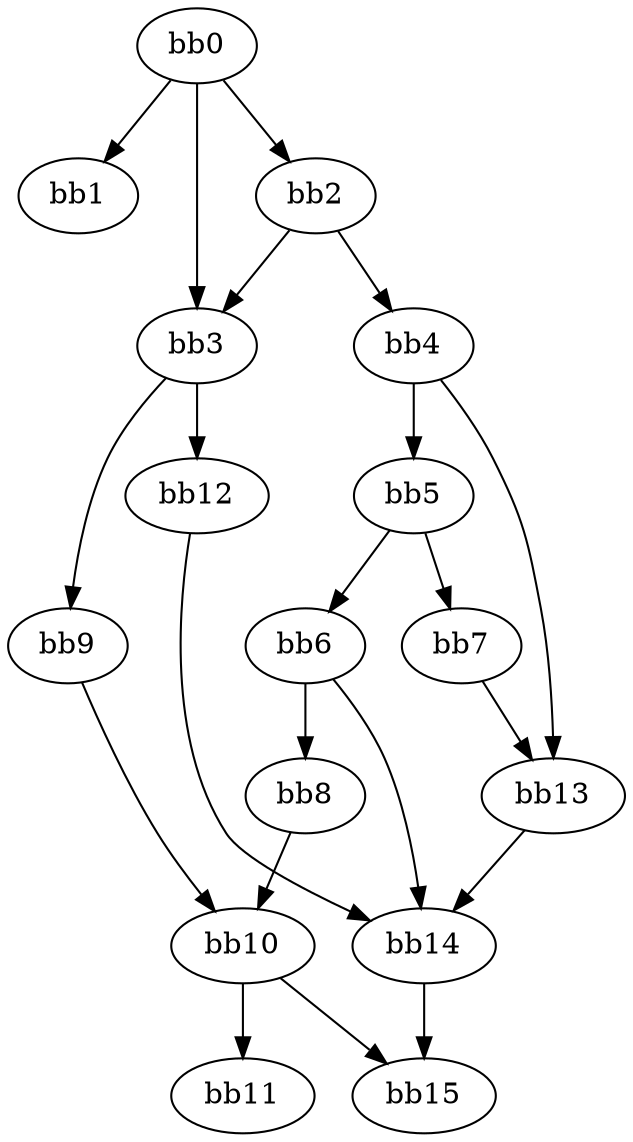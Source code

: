 digraph {
    0 [ label = "bb0\l" ]
    1 [ label = "bb1\l" ]
    2 [ label = "bb2\l" ]
    3 [ label = "bb3\l" ]
    4 [ label = "bb4\l" ]
    5 [ label = "bb5\l" ]
    6 [ label = "bb6\l" ]
    7 [ label = "bb7\l" ]
    8 [ label = "bb8\l" ]
    9 [ label = "bb9\l" ]
    10 [ label = "bb10\l" ]
    11 [ label = "bb11\l" ]
    12 [ label = "bb12\l" ]
    13 [ label = "bb13\l" ]
    14 [ label = "bb14\l" ]
    15 [ label = "bb15\l" ]
    0 -> 1 [ ]
    0 -> 2 [ ]
    0 -> 3 [ ]
    2 -> 3 [ ]
    2 -> 4 [ ]
    3 -> 9 [ ]
    3 -> 12 [ ]
    4 -> 5 [ ]
    4 -> 13 [ ]
    5 -> 6 [ ]
    5 -> 7 [ ]
    6 -> 8 [ ]
    6 -> 14 [ ]
    7 -> 13 [ ]
    8 -> 10 [ ]
    9 -> 10 [ ]
    10 -> 11 [ ]
    10 -> 15 [ ]
    12 -> 14 [ ]
    13 -> 14 [ ]
    14 -> 15 [ ]
}

